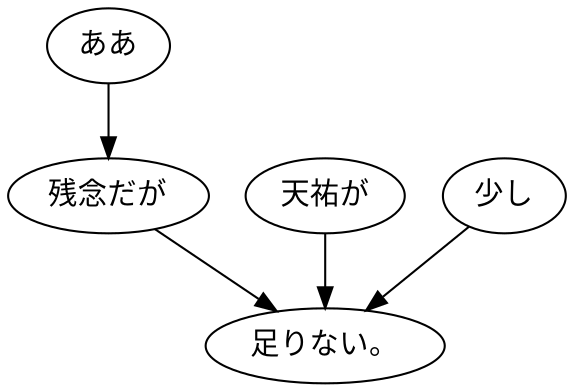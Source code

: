 digraph graph626 {
	node0 [label="ああ"];
	node1 [label="残念だが"];
	node2 [label="天祐が"];
	node3 [label="少し"];
	node4 [label="足りない。"];
	node0 -> node1;
	node1 -> node4;
	node2 -> node4;
	node3 -> node4;
}
